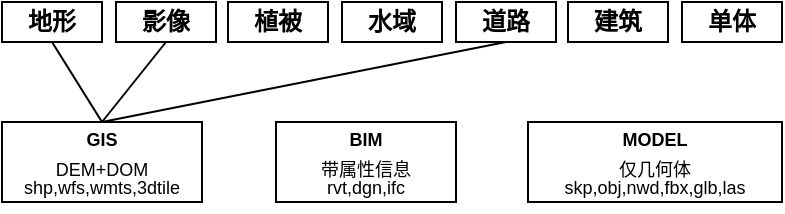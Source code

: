<mxfile version="24.6.4" type="github">
  <diagram name="第 1 页" id="0yziPrTlGx9PvfhWouy7">
    <mxGraphModel dx="797" dy="433" grid="1" gridSize="10" guides="1" tooltips="1" connect="1" arrows="1" fold="1" page="1" pageScale="1" pageWidth="827" pageHeight="1169" math="0" shadow="0">
      <root>
        <mxCell id="0" />
        <mxCell id="1" parent="0" />
        <mxCell id="981yPH26ms_cpOQFAlSB-1" value="&lt;h1 style=&quot;margin-top: 0px; font-size: 9px; line-height: 100%;&quot;&gt;BIM&lt;/h1&gt;&lt;div style=&quot;font-size: 9px; line-height: 100%;&quot;&gt;&lt;font style=&quot;font-size: 9px;&quot;&gt;带属性信息&lt;/font&gt;&lt;/div&gt;&lt;div style=&quot;font-size: 9px; line-height: 100%;&quot;&gt;&lt;font style=&quot;font-size: 9px;&quot;&gt;rvt,dgn,ifc&lt;/font&gt;&lt;/div&gt;" style="text;html=1;whiteSpace=wrap;overflow=hidden;rounded=0;align=center;strokeColor=default;fillColor=none;fontSize=9;spacing=0;" parent="1" vertex="1">
          <mxGeometry x="187" y="440" width="90" height="40" as="geometry" />
        </mxCell>
        <mxCell id="981yPH26ms_cpOQFAlSB-2" value="&lt;h1 style=&quot;margin-top: 0px; font-size: 9px; line-height: 100%;&quot;&gt;MODEL&lt;/h1&gt;&lt;div style=&quot;font-size: 9px; line-height: 100%;&quot;&gt;&lt;font style=&quot;font-size: 9px;&quot;&gt;仅几何体&lt;/font&gt;&lt;/div&gt;&lt;div style=&quot;font-size: 9px; line-height: 100%;&quot;&gt;&lt;font style=&quot;font-size: 9px;&quot;&gt;skp,obj,nwd,fbx,glb,las&lt;/font&gt;&lt;/div&gt;" style="text;html=1;whiteSpace=wrap;overflow=hidden;rounded=0;align=center;strokeColor=default;fillColor=none;fontSize=9;spacing=0;" parent="1" vertex="1">
          <mxGeometry x="313" y="440" width="127" height="40" as="geometry" />
        </mxCell>
        <mxCell id="981yPH26ms_cpOQFAlSB-3" value="&lt;h1 style=&quot;margin-top: 0px; line-height: 100%; font-size: 9px;&quot;&gt;GIS&lt;/h1&gt;&lt;div style=&quot;font-size: 9px; line-height: 100%;&quot;&gt;&lt;span style=&quot;font-size: 9px;&quot;&gt;DEM+DOM&lt;/span&gt;&lt;/div&gt;&lt;div style=&quot;font-size: 9px; line-height: 100%;&quot;&gt;&lt;span style=&quot;font-size: 9px;&quot;&gt;shp,wfs,wmts,3dtile&lt;/span&gt;&lt;/div&gt;" style="text;html=1;whiteSpace=wrap;overflow=hidden;rounded=0;align=center;strokeColor=default;fillColor=none;fontSize=9;spacing=0;" parent="1" vertex="1">
          <mxGeometry x="50" y="440" width="100" height="40" as="geometry" />
        </mxCell>
        <mxCell id="981yPH26ms_cpOQFAlSB-4" value="&lt;h1 style=&quot;margin-top: 0px; font-size: 12px;&quot;&gt;地形&lt;/h1&gt;" style="text;html=1;whiteSpace=wrap;overflow=hidden;rounded=0;align=center;strokeColor=default;fillColor=none;fontSize=12;labelPosition=center;verticalLabelPosition=middle;verticalAlign=middle;flipH=1;" parent="1" vertex="1">
          <mxGeometry x="50" y="380" width="50" height="20" as="geometry" />
        </mxCell>
        <mxCell id="981yPH26ms_cpOQFAlSB-5" value="&lt;h1 style=&quot;margin-top: 0px; font-size: 12px;&quot;&gt;影像&lt;/h1&gt;" style="text;html=1;whiteSpace=wrap;overflow=hidden;rounded=0;align=center;strokeColor=default;fillColor=none;fontSize=12;labelPosition=center;verticalLabelPosition=middle;verticalAlign=middle;flipH=1;" parent="1" vertex="1">
          <mxGeometry x="107" y="380" width="50" height="20" as="geometry" />
        </mxCell>
        <mxCell id="981yPH26ms_cpOQFAlSB-6" value="&lt;h1 style=&quot;margin-top: 0px; font-size: 12px;&quot;&gt;道路&lt;/h1&gt;" style="text;html=1;whiteSpace=wrap;overflow=hidden;rounded=0;align=center;strokeColor=default;fillColor=none;fontSize=12;labelPosition=center;verticalLabelPosition=middle;verticalAlign=middle;flipH=1;" parent="1" vertex="1">
          <mxGeometry x="277" y="380" width="50" height="20" as="geometry" />
        </mxCell>
        <mxCell id="981yPH26ms_cpOQFAlSB-7" value="&lt;h1 style=&quot;margin-top: 0px; font-size: 12px;&quot;&gt;水域&lt;/h1&gt;" style="text;html=1;whiteSpace=wrap;overflow=hidden;rounded=0;align=center;strokeColor=default;fillColor=none;fontSize=12;labelPosition=center;verticalLabelPosition=middle;verticalAlign=middle;flipH=1;" parent="1" vertex="1">
          <mxGeometry x="220" y="380" width="50" height="20" as="geometry" />
        </mxCell>
        <mxCell id="981yPH26ms_cpOQFAlSB-8" value="&lt;h1 style=&quot;margin-top: 0px; font-size: 12px;&quot;&gt;植被&lt;/h1&gt;" style="text;html=1;whiteSpace=wrap;overflow=hidden;rounded=0;align=center;strokeColor=default;fillColor=none;fontSize=12;labelPosition=center;verticalLabelPosition=middle;verticalAlign=middle;flipH=1;" parent="1" vertex="1">
          <mxGeometry x="163" y="380" width="50" height="20" as="geometry" />
        </mxCell>
        <mxCell id="981yPH26ms_cpOQFAlSB-9" value="&lt;h1 style=&quot;margin-top: 0px; font-size: 12px;&quot;&gt;建筑&lt;/h1&gt;" style="text;html=1;whiteSpace=wrap;overflow=hidden;rounded=0;align=center;strokeColor=default;fillColor=none;fontSize=12;labelPosition=center;verticalLabelPosition=middle;verticalAlign=middle;flipH=1;" parent="1" vertex="1">
          <mxGeometry x="333" y="380" width="50" height="20" as="geometry" />
        </mxCell>
        <mxCell id="pltdYUiWtJvwTpkYsrbc-1" value="&lt;h1 style=&quot;margin-top: 0px; font-size: 12px;&quot;&gt;单体&lt;/h1&gt;" style="text;html=1;whiteSpace=wrap;overflow=hidden;rounded=0;align=center;strokeColor=default;fillColor=none;fontSize=12;labelPosition=center;verticalLabelPosition=middle;verticalAlign=middle;flipH=1;" vertex="1" parent="1">
          <mxGeometry x="390" y="380" width="50" height="20" as="geometry" />
        </mxCell>
        <mxCell id="pltdYUiWtJvwTpkYsrbc-2" value="" style="endArrow=none;html=1;rounded=0;entryX=0.5;entryY=1;entryDx=0;entryDy=0;" edge="1" parent="1" target="981yPH26ms_cpOQFAlSB-4">
          <mxGeometry width="50" height="50" relative="1" as="geometry">
            <mxPoint x="100" y="440" as="sourcePoint" />
            <mxPoint x="150" y="390" as="targetPoint" />
          </mxGeometry>
        </mxCell>
        <mxCell id="pltdYUiWtJvwTpkYsrbc-3" value="" style="endArrow=none;html=1;rounded=0;entryX=0.5;entryY=1;entryDx=0;entryDy=0;exitX=0.5;exitY=0;exitDx=0;exitDy=0;" edge="1" parent="1" source="981yPH26ms_cpOQFAlSB-3" target="981yPH26ms_cpOQFAlSB-5">
          <mxGeometry width="50" height="50" relative="1" as="geometry">
            <mxPoint x="110" y="450" as="sourcePoint" />
            <mxPoint x="85" y="410" as="targetPoint" />
          </mxGeometry>
        </mxCell>
        <mxCell id="pltdYUiWtJvwTpkYsrbc-4" value="" style="endArrow=none;html=1;rounded=0;entryX=0.5;entryY=1;entryDx=0;entryDy=0;exitX=0.5;exitY=0;exitDx=0;exitDy=0;" edge="1" parent="1" source="981yPH26ms_cpOQFAlSB-3" target="981yPH26ms_cpOQFAlSB-6">
          <mxGeometry width="50" height="50" relative="1" as="geometry">
            <mxPoint x="110" y="450" as="sourcePoint" />
            <mxPoint x="142" y="410" as="targetPoint" />
          </mxGeometry>
        </mxCell>
      </root>
    </mxGraphModel>
  </diagram>
</mxfile>
